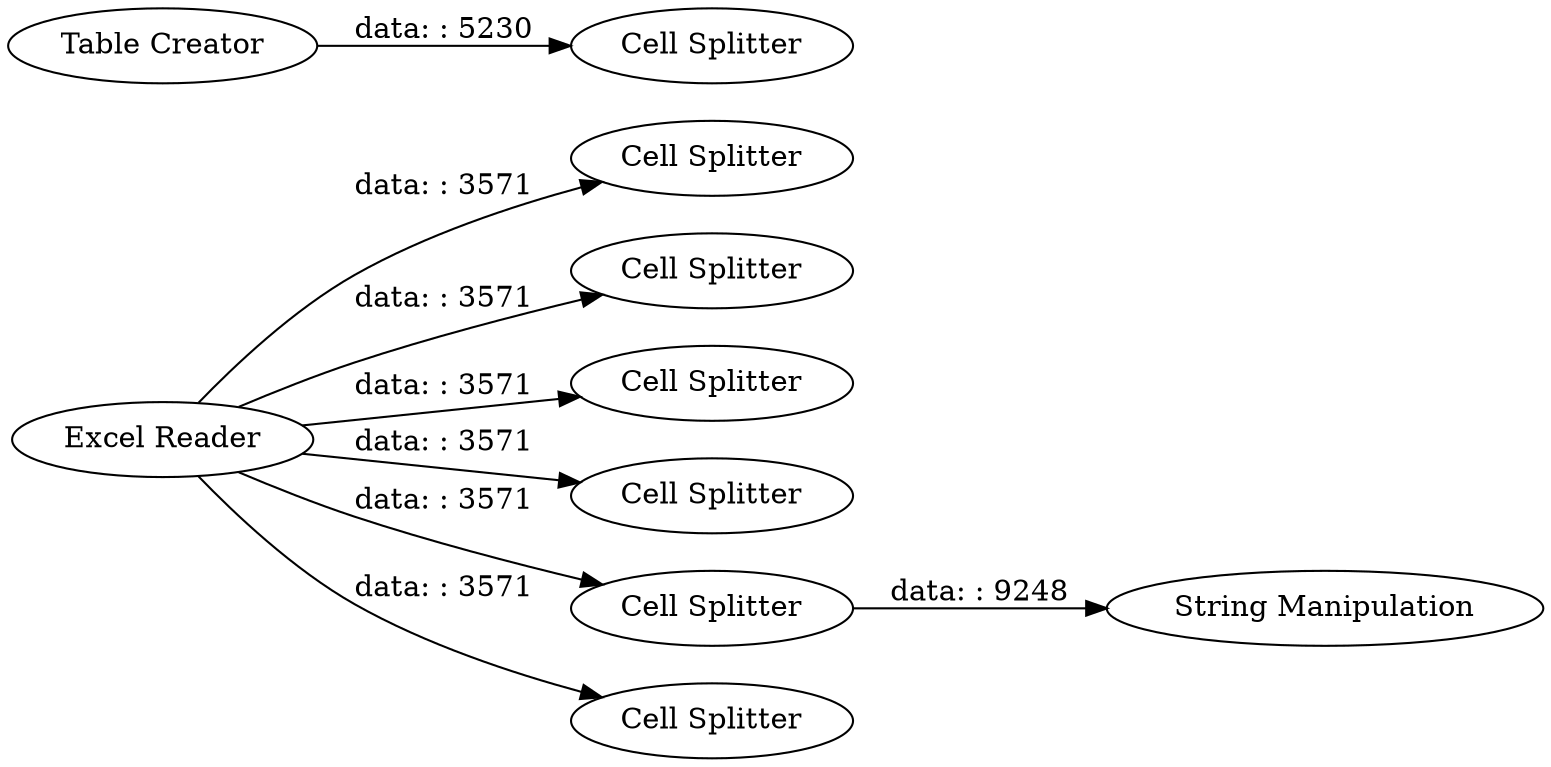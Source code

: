 digraph {
	"-7719434498148032788_167" [label="Cell Splitter"]
	"-7719434498148032788_165" [label="Cell Splitter"]
	"-7719434498148032788_171" [label="String Manipulation"]
	"-7719434498148032788_101" [label="Table Creator"]
	"-7719434498148032788_168" [label="Cell Splitter"]
	"-7719434498148032788_169" [label="Cell Splitter"]
	"-7719434498148032788_166" [label="Cell Splitter"]
	"-7719434498148032788_157" [label="Cell Splitter"]
	"-7719434498148032788_179" [label="Excel Reader"]
	"-7719434498148032788_178" [label="Cell Splitter"]
	"-7719434498148032788_179" -> "-7719434498148032788_166" [label="data: : 3571"]
	"-7719434498148032788_179" -> "-7719434498148032788_178" [label="data: : 3571"]
	"-7719434498148032788_179" -> "-7719434498148032788_165" [label="data: : 3571"]
	"-7719434498148032788_166" -> "-7719434498148032788_171" [label="data: : 9248"]
	"-7719434498148032788_101" -> "-7719434498148032788_157" [label="data: : 5230"]
	"-7719434498148032788_179" -> "-7719434498148032788_168" [label="data: : 3571"]
	"-7719434498148032788_179" -> "-7719434498148032788_167" [label="data: : 3571"]
	"-7719434498148032788_179" -> "-7719434498148032788_169" [label="data: : 3571"]
	rankdir=LR
}
